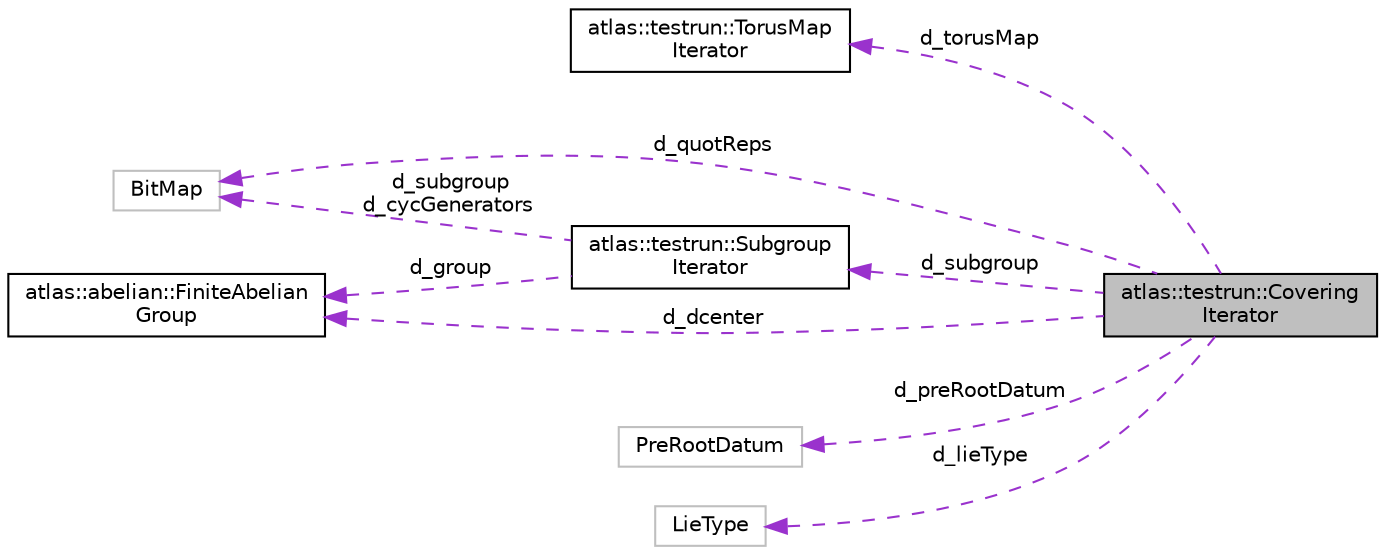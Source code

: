 digraph "atlas::testrun::CoveringIterator"
{
  edge [fontname="Helvetica",fontsize="10",labelfontname="Helvetica",labelfontsize="10"];
  node [fontname="Helvetica",fontsize="10",shape=record];
  rankdir="LR";
  Node1 [label="atlas::testrun::Covering\lIterator",height=0.2,width=0.4,color="black", fillcolor="grey75", style="filled", fontcolor="black"];
  Node2 -> Node1 [dir="back",color="darkorchid3",fontsize="10",style="dashed",label=" d_torusMap" ,fontname="Helvetica"];
  Node2 [label="atlas::testrun::TorusMap\lIterator",height=0.2,width=0.4,color="black", fillcolor="white", style="filled",URL="$classatlas_1_1testrun_1_1TorusMapIterator.html"];
  Node3 -> Node1 [dir="back",color="darkorchid3",fontsize="10",style="dashed",label=" d_quotReps" ,fontname="Helvetica"];
  Node3 [label="BitMap",height=0.2,width=0.4,color="grey75", fillcolor="white", style="filled"];
  Node4 -> Node1 [dir="back",color="darkorchid3",fontsize="10",style="dashed",label=" d_dcenter" ,fontname="Helvetica"];
  Node4 [label="atlas::abelian::FiniteAbelian\lGroup",height=0.2,width=0.4,color="black", fillcolor="white", style="filled",URL="$classatlas_1_1abelian_1_1FiniteAbelianGroup.html"];
  Node5 -> Node1 [dir="back",color="darkorchid3",fontsize="10",style="dashed",label=" d_preRootDatum" ,fontname="Helvetica"];
  Node5 [label="PreRootDatum",height=0.2,width=0.4,color="grey75", fillcolor="white", style="filled"];
  Node6 -> Node1 [dir="back",color="darkorchid3",fontsize="10",style="dashed",label=" d_lieType" ,fontname="Helvetica"];
  Node6 [label="LieType",height=0.2,width=0.4,color="grey75", fillcolor="white", style="filled"];
  Node7 -> Node1 [dir="back",color="darkorchid3",fontsize="10",style="dashed",label=" d_subgroup" ,fontname="Helvetica"];
  Node7 [label="atlas::testrun::Subgroup\lIterator",height=0.2,width=0.4,color="black", fillcolor="white", style="filled",URL="$classatlas_1_1testrun_1_1SubgroupIterator.html"];
  Node3 -> Node7 [dir="back",color="darkorchid3",fontsize="10",style="dashed",label=" d_subgroup\nd_cycGenerators" ,fontname="Helvetica"];
  Node4 -> Node7 [dir="back",color="darkorchid3",fontsize="10",style="dashed",label=" d_group" ,fontname="Helvetica"];
}
